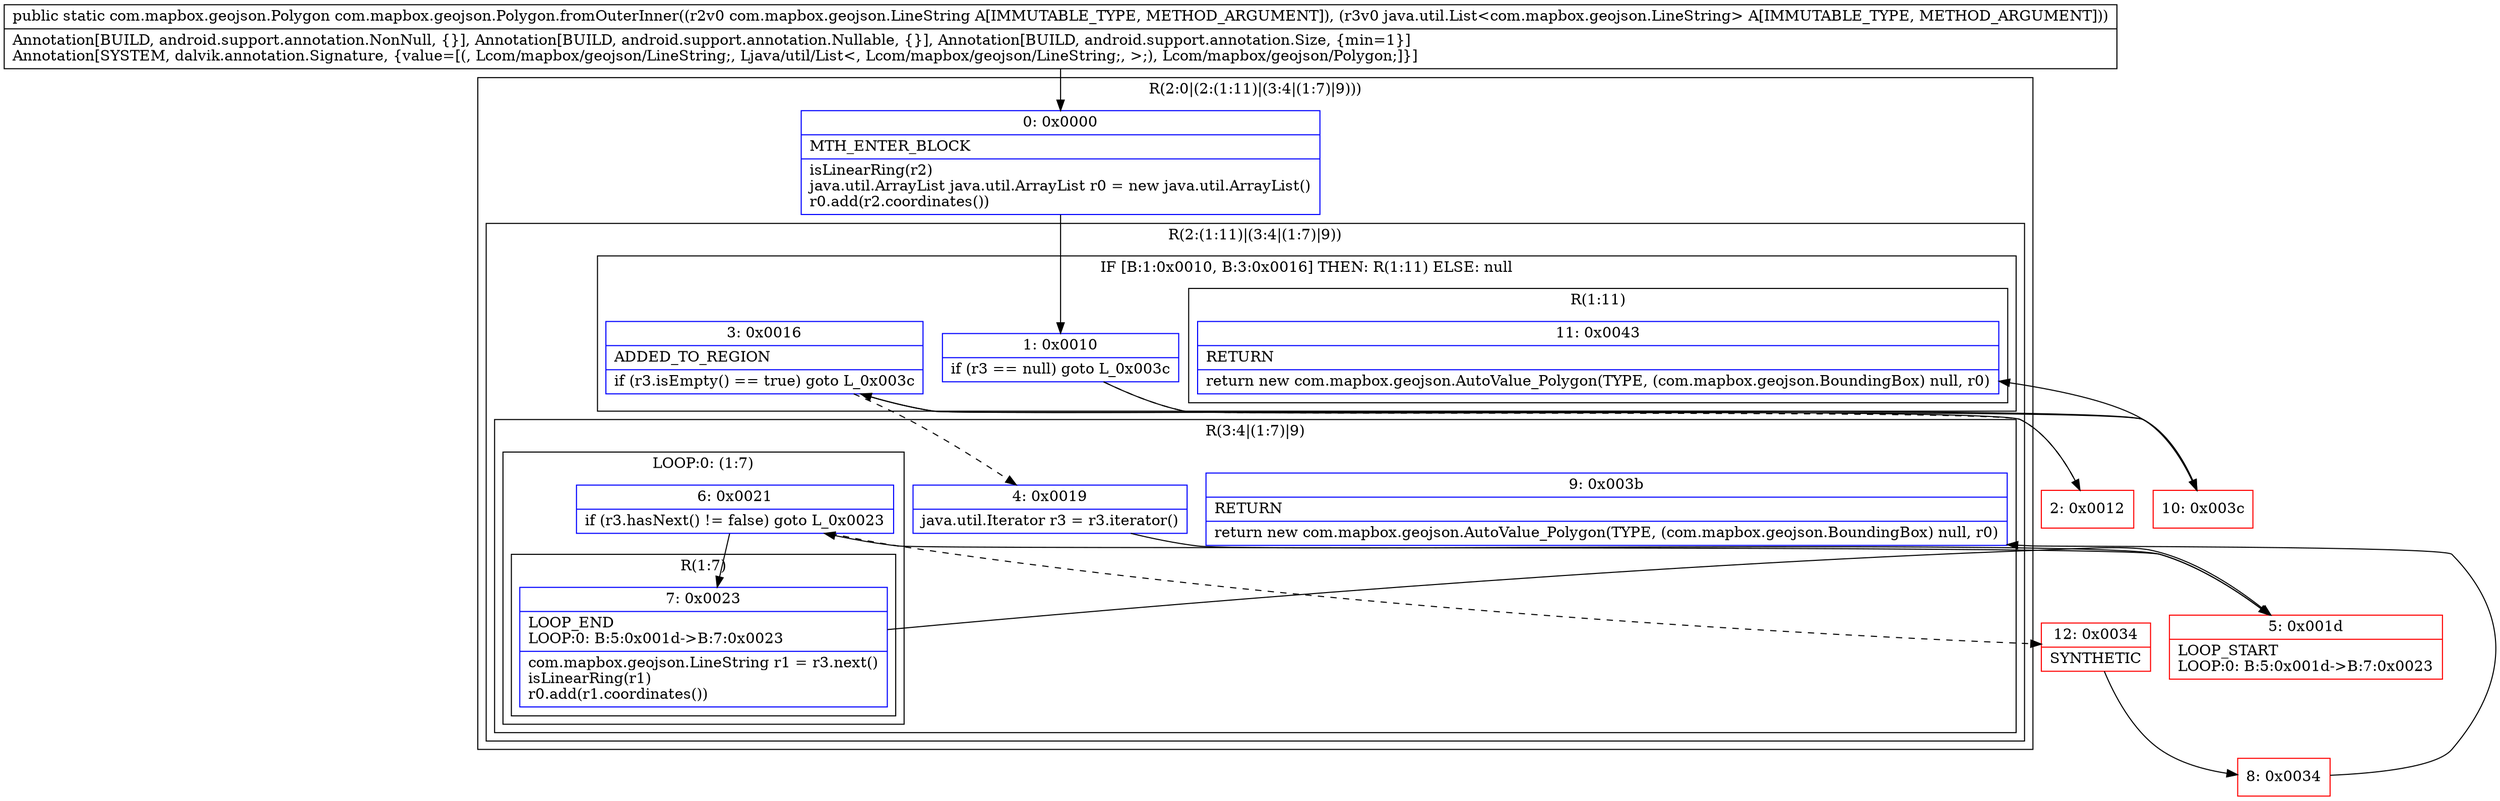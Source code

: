 digraph "CFG forcom.mapbox.geojson.Polygon.fromOuterInner(Lcom\/mapbox\/geojson\/LineString;Ljava\/util\/List;)Lcom\/mapbox\/geojson\/Polygon;" {
subgraph cluster_Region_537862316 {
label = "R(2:0|(2:(1:11)|(3:4|(1:7)|9)))";
node [shape=record,color=blue];
Node_0 [shape=record,label="{0\:\ 0x0000|MTH_ENTER_BLOCK\l|isLinearRing(r2)\ljava.util.ArrayList java.util.ArrayList r0 = new java.util.ArrayList()\lr0.add(r2.coordinates())\l}"];
subgraph cluster_Region_938469696 {
label = "R(2:(1:11)|(3:4|(1:7)|9))";
node [shape=record,color=blue];
subgraph cluster_IfRegion_1154337877 {
label = "IF [B:1:0x0010, B:3:0x0016] THEN: R(1:11) ELSE: null";
node [shape=record,color=blue];
Node_1 [shape=record,label="{1\:\ 0x0010|if (r3 == null) goto L_0x003c\l}"];
Node_3 [shape=record,label="{3\:\ 0x0016|ADDED_TO_REGION\l|if (r3.isEmpty() == true) goto L_0x003c\l}"];
subgraph cluster_Region_679132167 {
label = "R(1:11)";
node [shape=record,color=blue];
Node_11 [shape=record,label="{11\:\ 0x0043|RETURN\l|return new com.mapbox.geojson.AutoValue_Polygon(TYPE, (com.mapbox.geojson.BoundingBox) null, r0)\l}"];
}
}
subgraph cluster_Region_170217603 {
label = "R(3:4|(1:7)|9)";
node [shape=record,color=blue];
Node_4 [shape=record,label="{4\:\ 0x0019|java.util.Iterator r3 = r3.iterator()\l}"];
subgraph cluster_LoopRegion_1777287034 {
label = "LOOP:0: (1:7)";
node [shape=record,color=blue];
Node_6 [shape=record,label="{6\:\ 0x0021|if (r3.hasNext() != false) goto L_0x0023\l}"];
subgraph cluster_Region_2038774732 {
label = "R(1:7)";
node [shape=record,color=blue];
Node_7 [shape=record,label="{7\:\ 0x0023|LOOP_END\lLOOP:0: B:5:0x001d\-\>B:7:0x0023\l|com.mapbox.geojson.LineString r1 = r3.next()\lisLinearRing(r1)\lr0.add(r1.coordinates())\l}"];
}
}
Node_9 [shape=record,label="{9\:\ 0x003b|RETURN\l|return new com.mapbox.geojson.AutoValue_Polygon(TYPE, (com.mapbox.geojson.BoundingBox) null, r0)\l}"];
}
}
}
Node_2 [shape=record,color=red,label="{2\:\ 0x0012}"];
Node_5 [shape=record,color=red,label="{5\:\ 0x001d|LOOP_START\lLOOP:0: B:5:0x001d\-\>B:7:0x0023\l}"];
Node_8 [shape=record,color=red,label="{8\:\ 0x0034}"];
Node_10 [shape=record,color=red,label="{10\:\ 0x003c}"];
Node_12 [shape=record,color=red,label="{12\:\ 0x0034|SYNTHETIC\l}"];
MethodNode[shape=record,label="{public static com.mapbox.geojson.Polygon com.mapbox.geojson.Polygon.fromOuterInner((r2v0 com.mapbox.geojson.LineString A[IMMUTABLE_TYPE, METHOD_ARGUMENT]), (r3v0 java.util.List\<com.mapbox.geojson.LineString\> A[IMMUTABLE_TYPE, METHOD_ARGUMENT]))  | Annotation[BUILD, android.support.annotation.NonNull, \{\}], Annotation[BUILD, android.support.annotation.Nullable, \{\}], Annotation[BUILD, android.support.annotation.Size, \{min=1\}]\lAnnotation[SYSTEM, dalvik.annotation.Signature, \{value=[(, Lcom\/mapbox\/geojson\/LineString;, Ljava\/util\/List\<, Lcom\/mapbox\/geojson\/LineString;, \>;), Lcom\/mapbox\/geojson\/Polygon;]\}]\l}"];
MethodNode -> Node_0;
Node_0 -> Node_1;
Node_1 -> Node_2[style=dashed];
Node_1 -> Node_10;
Node_3 -> Node_4[style=dashed];
Node_3 -> Node_10;
Node_4 -> Node_5;
Node_6 -> Node_7;
Node_6 -> Node_12[style=dashed];
Node_7 -> Node_5;
Node_2 -> Node_3;
Node_5 -> Node_6;
Node_8 -> Node_9;
Node_10 -> Node_11;
Node_12 -> Node_8;
}

